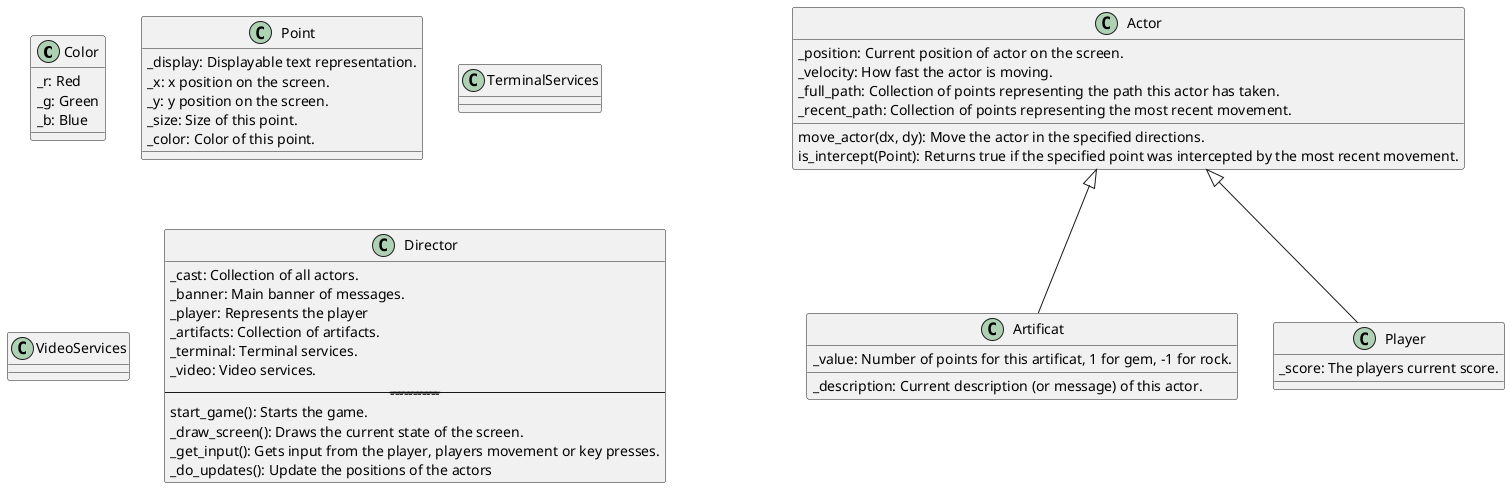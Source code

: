 @startuml

class Color {
    _r: Red
    _g: Green
    _b: Blue
}

class Point {
    _display: Displayable text representation.
    _x: x position on the screen.
    _y: y position on the screen.
    _size: Size of this point.
    _color: Color of this point.
}

class Actor {
    _position: Current position of actor on the screen.
    _velocity: How fast the actor is moving.
    _full_path: Collection of points representing the path this actor has taken.
    _recent_path: Collection of points representing the most recent movement.

    move_actor(dx, dy): Move the actor in the specified directions.
    is_intercept(Point): Returns true if the specified point was intercepted by the most recent movement.
}

class Artificat {
    _description: Current description (or message) of this actor.
    _value: Number of points for this artificat, 1 for gem, -1 for rock.

}

Actor <|-- Artificat 

class Player {
    _score: The players current score.
}

Actor <|-- Player

class TerminalServices {

}

class VideoServices {

}

class Director {
    _cast: Collection of all actors.
    _banner: Main banner of messages.
    _player: Represents the player
    _artifacts: Collection of artifacts.
    _terminal: Terminal services.
    _video: Video services.
    -----------------------------------------------------------
    start_game(): Starts the game.
    _draw_screen(): Draws the current state of the screen.
    _get_input(): Gets input from the player, players movement or key presses.
    _do_updates(): Update the positions of the actors
}
@enduml
